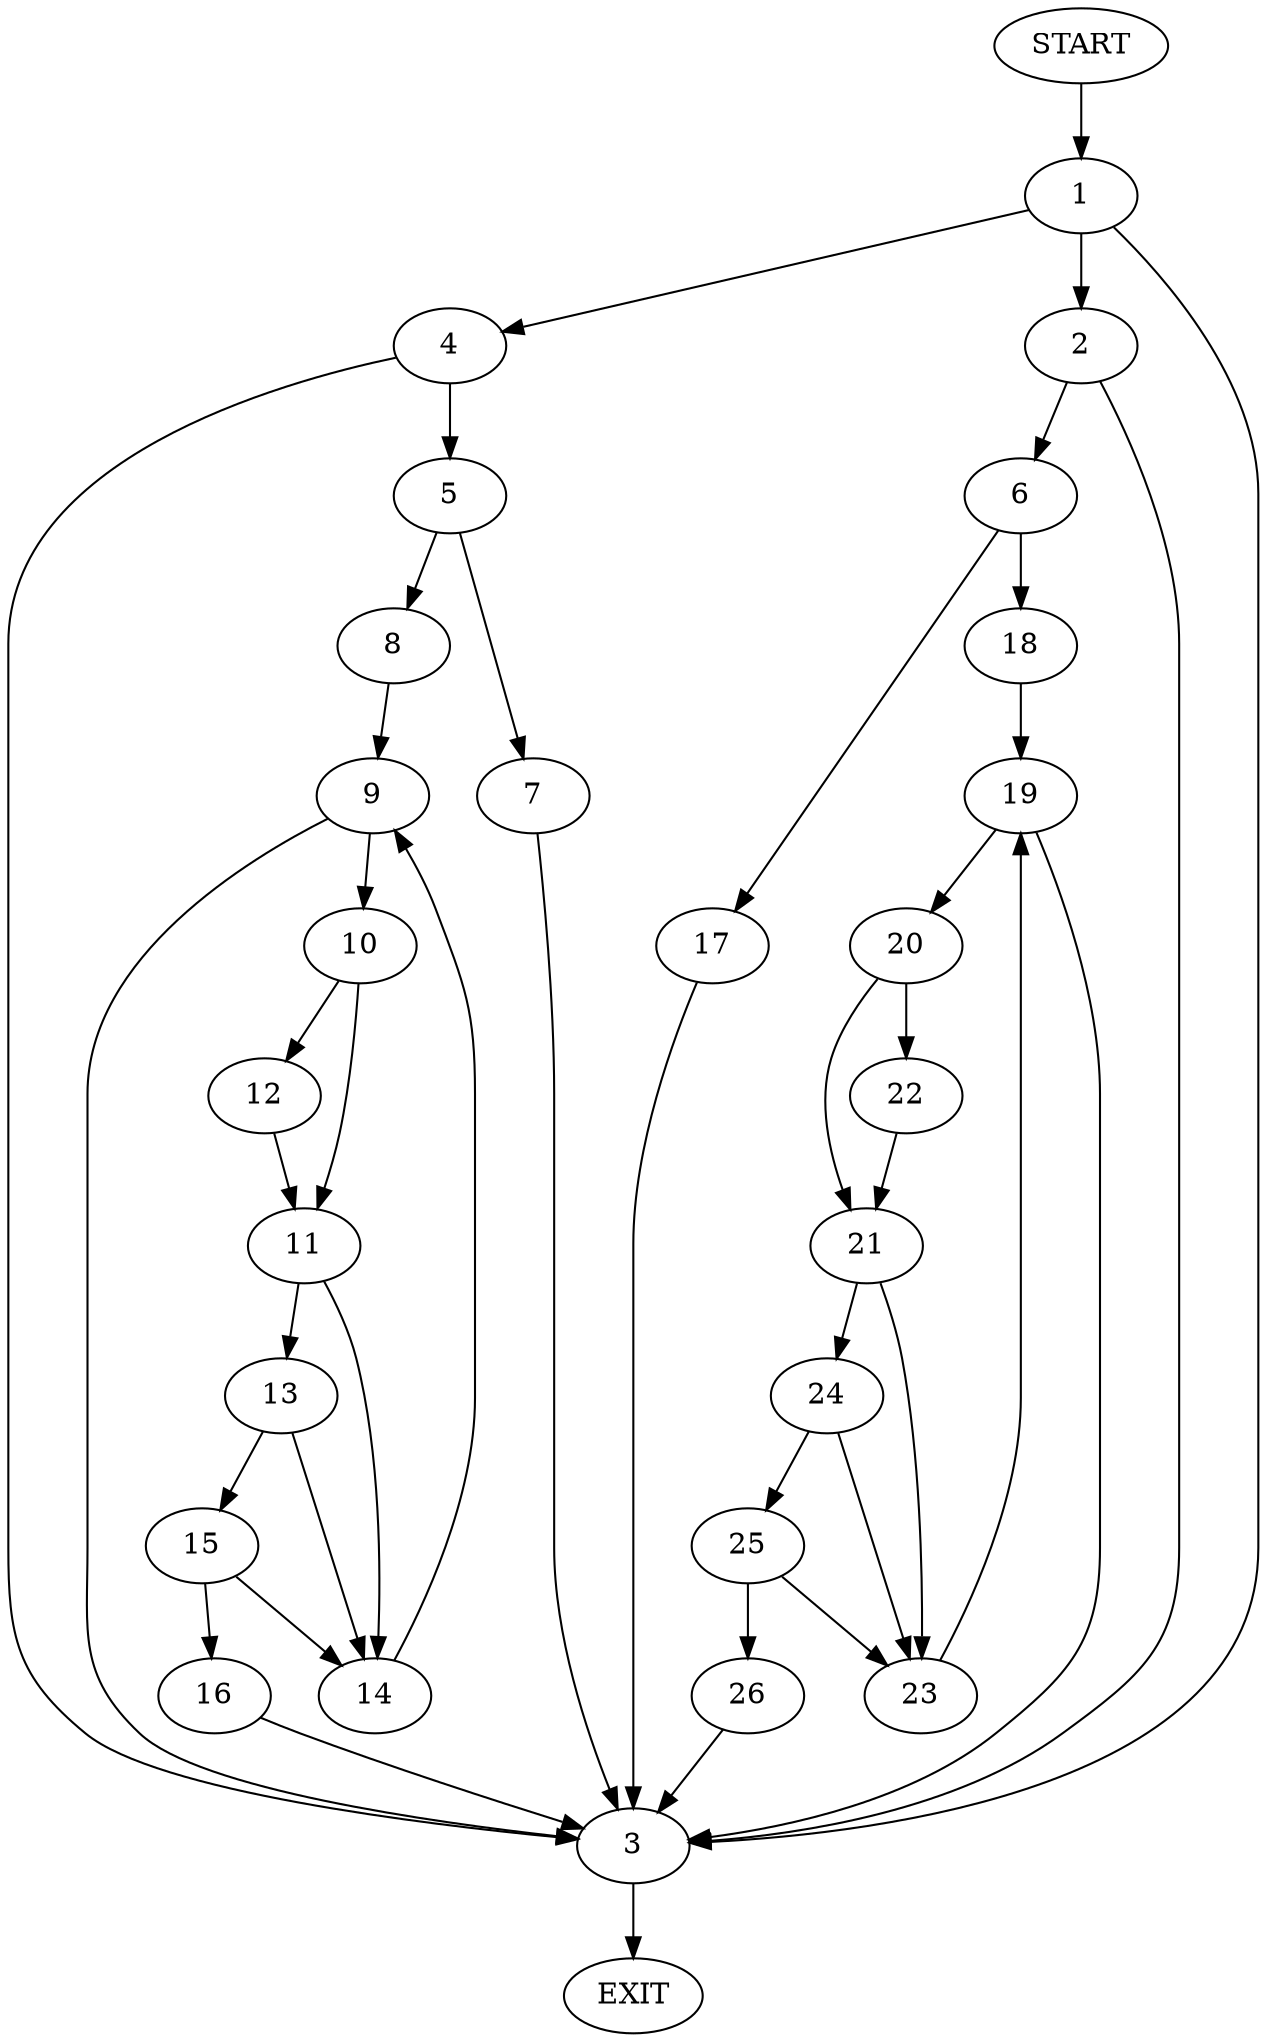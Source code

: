 digraph {
0 [label="START"]
27 [label="EXIT"]
0 -> 1
1 -> 2
1 -> 3
1 -> 4
3 -> 27
4 -> 5
4 -> 3
2 -> 6
2 -> 3
5 -> 7
5 -> 8
7 -> 3
8 -> 9
9 -> 10
9 -> 3
10 -> 11
10 -> 12
12 -> 11
11 -> 13
11 -> 14
13 -> 15
13 -> 14
14 -> 9
15 -> 16
15 -> 14
16 -> 3
6 -> 17
6 -> 18
17 -> 3
18 -> 19
19 -> 3
19 -> 20
20 -> 21
20 -> 22
22 -> 21
21 -> 23
21 -> 24
23 -> 19
24 -> 25
24 -> 23
25 -> 26
25 -> 23
26 -> 3
}
